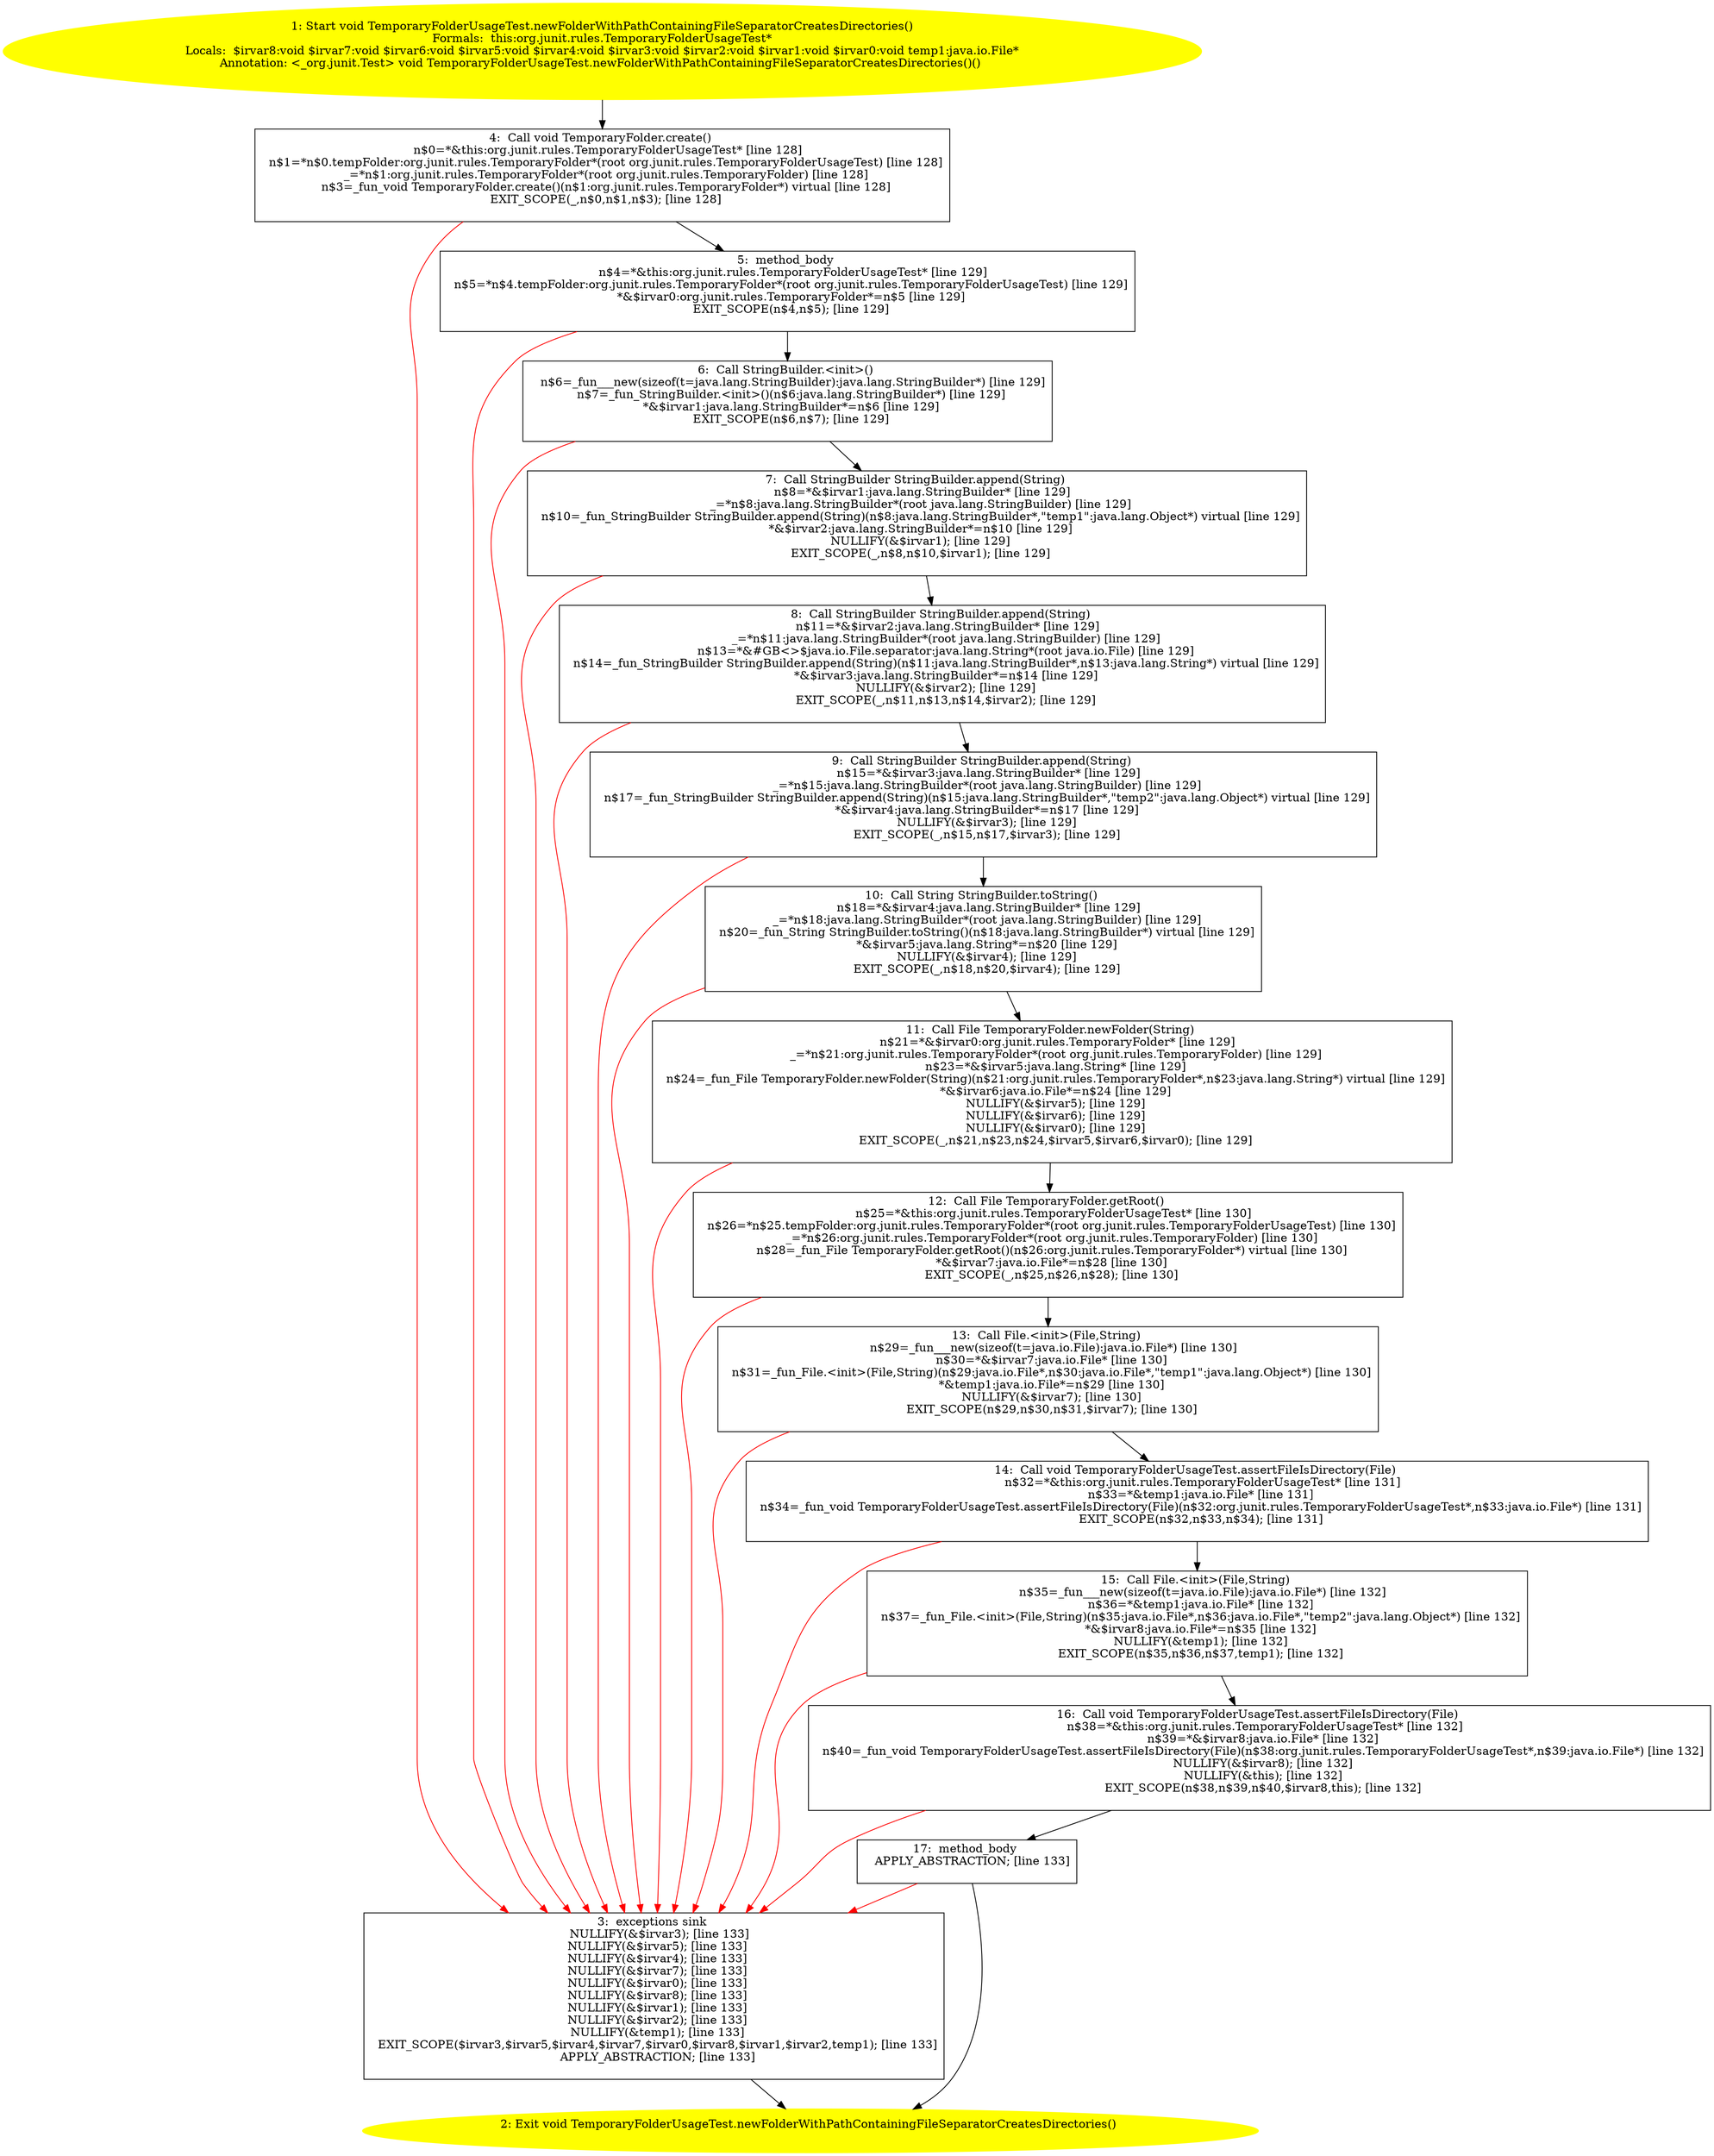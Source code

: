 /* @generated */
digraph cfg {
"org.junit.rules.TemporaryFolderUsageTest.newFolderWithPathContainingFileSeparatorCreatesDirectories(.b9bd6ecc3b954ab8c51f1bcddee95402_1" [label="1: Start void TemporaryFolderUsageTest.newFolderWithPathContainingFileSeparatorCreatesDirectories()\nFormals:  this:org.junit.rules.TemporaryFolderUsageTest*\nLocals:  $irvar8:void $irvar7:void $irvar6:void $irvar5:void $irvar4:void $irvar3:void $irvar2:void $irvar1:void $irvar0:void temp1:java.io.File*\nAnnotation: <_org.junit.Test> void TemporaryFolderUsageTest.newFolderWithPathContainingFileSeparatorCreatesDirectories()() \n  " color=yellow style=filled]
	

	 "org.junit.rules.TemporaryFolderUsageTest.newFolderWithPathContainingFileSeparatorCreatesDirectories(.b9bd6ecc3b954ab8c51f1bcddee95402_1" -> "org.junit.rules.TemporaryFolderUsageTest.newFolderWithPathContainingFileSeparatorCreatesDirectories(.b9bd6ecc3b954ab8c51f1bcddee95402_4" ;
"org.junit.rules.TemporaryFolderUsageTest.newFolderWithPathContainingFileSeparatorCreatesDirectories(.b9bd6ecc3b954ab8c51f1bcddee95402_2" [label="2: Exit void TemporaryFolderUsageTest.newFolderWithPathContainingFileSeparatorCreatesDirectories() \n  " color=yellow style=filled]
	

"org.junit.rules.TemporaryFolderUsageTest.newFolderWithPathContainingFileSeparatorCreatesDirectories(.b9bd6ecc3b954ab8c51f1bcddee95402_3" [label="3:  exceptions sink \n   NULLIFY(&$irvar3); [line 133]\n  NULLIFY(&$irvar5); [line 133]\n  NULLIFY(&$irvar4); [line 133]\n  NULLIFY(&$irvar7); [line 133]\n  NULLIFY(&$irvar0); [line 133]\n  NULLIFY(&$irvar8); [line 133]\n  NULLIFY(&$irvar1); [line 133]\n  NULLIFY(&$irvar2); [line 133]\n  NULLIFY(&temp1); [line 133]\n  EXIT_SCOPE($irvar3,$irvar5,$irvar4,$irvar7,$irvar0,$irvar8,$irvar1,$irvar2,temp1); [line 133]\n  APPLY_ABSTRACTION; [line 133]\n " shape="box"]
	

	 "org.junit.rules.TemporaryFolderUsageTest.newFolderWithPathContainingFileSeparatorCreatesDirectories(.b9bd6ecc3b954ab8c51f1bcddee95402_3" -> "org.junit.rules.TemporaryFolderUsageTest.newFolderWithPathContainingFileSeparatorCreatesDirectories(.b9bd6ecc3b954ab8c51f1bcddee95402_2" ;
"org.junit.rules.TemporaryFolderUsageTest.newFolderWithPathContainingFileSeparatorCreatesDirectories(.b9bd6ecc3b954ab8c51f1bcddee95402_4" [label="4:  Call void TemporaryFolder.create() \n   n$0=*&this:org.junit.rules.TemporaryFolderUsageTest* [line 128]\n  n$1=*n$0.tempFolder:org.junit.rules.TemporaryFolder*(root org.junit.rules.TemporaryFolderUsageTest) [line 128]\n  _=*n$1:org.junit.rules.TemporaryFolder*(root org.junit.rules.TemporaryFolder) [line 128]\n  n$3=_fun_void TemporaryFolder.create()(n$1:org.junit.rules.TemporaryFolder*) virtual [line 128]\n  EXIT_SCOPE(_,n$0,n$1,n$3); [line 128]\n " shape="box"]
	

	 "org.junit.rules.TemporaryFolderUsageTest.newFolderWithPathContainingFileSeparatorCreatesDirectories(.b9bd6ecc3b954ab8c51f1bcddee95402_4" -> "org.junit.rules.TemporaryFolderUsageTest.newFolderWithPathContainingFileSeparatorCreatesDirectories(.b9bd6ecc3b954ab8c51f1bcddee95402_5" ;
	 "org.junit.rules.TemporaryFolderUsageTest.newFolderWithPathContainingFileSeparatorCreatesDirectories(.b9bd6ecc3b954ab8c51f1bcddee95402_4" -> "org.junit.rules.TemporaryFolderUsageTest.newFolderWithPathContainingFileSeparatorCreatesDirectories(.b9bd6ecc3b954ab8c51f1bcddee95402_3" [color="red" ];
"org.junit.rules.TemporaryFolderUsageTest.newFolderWithPathContainingFileSeparatorCreatesDirectories(.b9bd6ecc3b954ab8c51f1bcddee95402_5" [label="5:  method_body \n   n$4=*&this:org.junit.rules.TemporaryFolderUsageTest* [line 129]\n  n$5=*n$4.tempFolder:org.junit.rules.TemporaryFolder*(root org.junit.rules.TemporaryFolderUsageTest) [line 129]\n  *&$irvar0:org.junit.rules.TemporaryFolder*=n$5 [line 129]\n  EXIT_SCOPE(n$4,n$5); [line 129]\n " shape="box"]
	

	 "org.junit.rules.TemporaryFolderUsageTest.newFolderWithPathContainingFileSeparatorCreatesDirectories(.b9bd6ecc3b954ab8c51f1bcddee95402_5" -> "org.junit.rules.TemporaryFolderUsageTest.newFolderWithPathContainingFileSeparatorCreatesDirectories(.b9bd6ecc3b954ab8c51f1bcddee95402_6" ;
	 "org.junit.rules.TemporaryFolderUsageTest.newFolderWithPathContainingFileSeparatorCreatesDirectories(.b9bd6ecc3b954ab8c51f1bcddee95402_5" -> "org.junit.rules.TemporaryFolderUsageTest.newFolderWithPathContainingFileSeparatorCreatesDirectories(.b9bd6ecc3b954ab8c51f1bcddee95402_3" [color="red" ];
"org.junit.rules.TemporaryFolderUsageTest.newFolderWithPathContainingFileSeparatorCreatesDirectories(.b9bd6ecc3b954ab8c51f1bcddee95402_6" [label="6:  Call StringBuilder.<init>() \n   n$6=_fun___new(sizeof(t=java.lang.StringBuilder):java.lang.StringBuilder*) [line 129]\n  n$7=_fun_StringBuilder.<init>()(n$6:java.lang.StringBuilder*) [line 129]\n  *&$irvar1:java.lang.StringBuilder*=n$6 [line 129]\n  EXIT_SCOPE(n$6,n$7); [line 129]\n " shape="box"]
	

	 "org.junit.rules.TemporaryFolderUsageTest.newFolderWithPathContainingFileSeparatorCreatesDirectories(.b9bd6ecc3b954ab8c51f1bcddee95402_6" -> "org.junit.rules.TemporaryFolderUsageTest.newFolderWithPathContainingFileSeparatorCreatesDirectories(.b9bd6ecc3b954ab8c51f1bcddee95402_7" ;
	 "org.junit.rules.TemporaryFolderUsageTest.newFolderWithPathContainingFileSeparatorCreatesDirectories(.b9bd6ecc3b954ab8c51f1bcddee95402_6" -> "org.junit.rules.TemporaryFolderUsageTest.newFolderWithPathContainingFileSeparatorCreatesDirectories(.b9bd6ecc3b954ab8c51f1bcddee95402_3" [color="red" ];
"org.junit.rules.TemporaryFolderUsageTest.newFolderWithPathContainingFileSeparatorCreatesDirectories(.b9bd6ecc3b954ab8c51f1bcddee95402_7" [label="7:  Call StringBuilder StringBuilder.append(String) \n   n$8=*&$irvar1:java.lang.StringBuilder* [line 129]\n  _=*n$8:java.lang.StringBuilder*(root java.lang.StringBuilder) [line 129]\n  n$10=_fun_StringBuilder StringBuilder.append(String)(n$8:java.lang.StringBuilder*,\"temp1\":java.lang.Object*) virtual [line 129]\n  *&$irvar2:java.lang.StringBuilder*=n$10 [line 129]\n  NULLIFY(&$irvar1); [line 129]\n  EXIT_SCOPE(_,n$8,n$10,$irvar1); [line 129]\n " shape="box"]
	

	 "org.junit.rules.TemporaryFolderUsageTest.newFolderWithPathContainingFileSeparatorCreatesDirectories(.b9bd6ecc3b954ab8c51f1bcddee95402_7" -> "org.junit.rules.TemporaryFolderUsageTest.newFolderWithPathContainingFileSeparatorCreatesDirectories(.b9bd6ecc3b954ab8c51f1bcddee95402_8" ;
	 "org.junit.rules.TemporaryFolderUsageTest.newFolderWithPathContainingFileSeparatorCreatesDirectories(.b9bd6ecc3b954ab8c51f1bcddee95402_7" -> "org.junit.rules.TemporaryFolderUsageTest.newFolderWithPathContainingFileSeparatorCreatesDirectories(.b9bd6ecc3b954ab8c51f1bcddee95402_3" [color="red" ];
"org.junit.rules.TemporaryFolderUsageTest.newFolderWithPathContainingFileSeparatorCreatesDirectories(.b9bd6ecc3b954ab8c51f1bcddee95402_8" [label="8:  Call StringBuilder StringBuilder.append(String) \n   n$11=*&$irvar2:java.lang.StringBuilder* [line 129]\n  _=*n$11:java.lang.StringBuilder*(root java.lang.StringBuilder) [line 129]\n  n$13=*&#GB<>$java.io.File.separator:java.lang.String*(root java.io.File) [line 129]\n  n$14=_fun_StringBuilder StringBuilder.append(String)(n$11:java.lang.StringBuilder*,n$13:java.lang.String*) virtual [line 129]\n  *&$irvar3:java.lang.StringBuilder*=n$14 [line 129]\n  NULLIFY(&$irvar2); [line 129]\n  EXIT_SCOPE(_,n$11,n$13,n$14,$irvar2); [line 129]\n " shape="box"]
	

	 "org.junit.rules.TemporaryFolderUsageTest.newFolderWithPathContainingFileSeparatorCreatesDirectories(.b9bd6ecc3b954ab8c51f1bcddee95402_8" -> "org.junit.rules.TemporaryFolderUsageTest.newFolderWithPathContainingFileSeparatorCreatesDirectories(.b9bd6ecc3b954ab8c51f1bcddee95402_9" ;
	 "org.junit.rules.TemporaryFolderUsageTest.newFolderWithPathContainingFileSeparatorCreatesDirectories(.b9bd6ecc3b954ab8c51f1bcddee95402_8" -> "org.junit.rules.TemporaryFolderUsageTest.newFolderWithPathContainingFileSeparatorCreatesDirectories(.b9bd6ecc3b954ab8c51f1bcddee95402_3" [color="red" ];
"org.junit.rules.TemporaryFolderUsageTest.newFolderWithPathContainingFileSeparatorCreatesDirectories(.b9bd6ecc3b954ab8c51f1bcddee95402_9" [label="9:  Call StringBuilder StringBuilder.append(String) \n   n$15=*&$irvar3:java.lang.StringBuilder* [line 129]\n  _=*n$15:java.lang.StringBuilder*(root java.lang.StringBuilder) [line 129]\n  n$17=_fun_StringBuilder StringBuilder.append(String)(n$15:java.lang.StringBuilder*,\"temp2\":java.lang.Object*) virtual [line 129]\n  *&$irvar4:java.lang.StringBuilder*=n$17 [line 129]\n  NULLIFY(&$irvar3); [line 129]\n  EXIT_SCOPE(_,n$15,n$17,$irvar3); [line 129]\n " shape="box"]
	

	 "org.junit.rules.TemporaryFolderUsageTest.newFolderWithPathContainingFileSeparatorCreatesDirectories(.b9bd6ecc3b954ab8c51f1bcddee95402_9" -> "org.junit.rules.TemporaryFolderUsageTest.newFolderWithPathContainingFileSeparatorCreatesDirectories(.b9bd6ecc3b954ab8c51f1bcddee95402_10" ;
	 "org.junit.rules.TemporaryFolderUsageTest.newFolderWithPathContainingFileSeparatorCreatesDirectories(.b9bd6ecc3b954ab8c51f1bcddee95402_9" -> "org.junit.rules.TemporaryFolderUsageTest.newFolderWithPathContainingFileSeparatorCreatesDirectories(.b9bd6ecc3b954ab8c51f1bcddee95402_3" [color="red" ];
"org.junit.rules.TemporaryFolderUsageTest.newFolderWithPathContainingFileSeparatorCreatesDirectories(.b9bd6ecc3b954ab8c51f1bcddee95402_10" [label="10:  Call String StringBuilder.toString() \n   n$18=*&$irvar4:java.lang.StringBuilder* [line 129]\n  _=*n$18:java.lang.StringBuilder*(root java.lang.StringBuilder) [line 129]\n  n$20=_fun_String StringBuilder.toString()(n$18:java.lang.StringBuilder*) virtual [line 129]\n  *&$irvar5:java.lang.String*=n$20 [line 129]\n  NULLIFY(&$irvar4); [line 129]\n  EXIT_SCOPE(_,n$18,n$20,$irvar4); [line 129]\n " shape="box"]
	

	 "org.junit.rules.TemporaryFolderUsageTest.newFolderWithPathContainingFileSeparatorCreatesDirectories(.b9bd6ecc3b954ab8c51f1bcddee95402_10" -> "org.junit.rules.TemporaryFolderUsageTest.newFolderWithPathContainingFileSeparatorCreatesDirectories(.b9bd6ecc3b954ab8c51f1bcddee95402_11" ;
	 "org.junit.rules.TemporaryFolderUsageTest.newFolderWithPathContainingFileSeparatorCreatesDirectories(.b9bd6ecc3b954ab8c51f1bcddee95402_10" -> "org.junit.rules.TemporaryFolderUsageTest.newFolderWithPathContainingFileSeparatorCreatesDirectories(.b9bd6ecc3b954ab8c51f1bcddee95402_3" [color="red" ];
"org.junit.rules.TemporaryFolderUsageTest.newFolderWithPathContainingFileSeparatorCreatesDirectories(.b9bd6ecc3b954ab8c51f1bcddee95402_11" [label="11:  Call File TemporaryFolder.newFolder(String) \n   n$21=*&$irvar0:org.junit.rules.TemporaryFolder* [line 129]\n  _=*n$21:org.junit.rules.TemporaryFolder*(root org.junit.rules.TemporaryFolder) [line 129]\n  n$23=*&$irvar5:java.lang.String* [line 129]\n  n$24=_fun_File TemporaryFolder.newFolder(String)(n$21:org.junit.rules.TemporaryFolder*,n$23:java.lang.String*) virtual [line 129]\n  *&$irvar6:java.io.File*=n$24 [line 129]\n  NULLIFY(&$irvar5); [line 129]\n  NULLIFY(&$irvar6); [line 129]\n  NULLIFY(&$irvar0); [line 129]\n  EXIT_SCOPE(_,n$21,n$23,n$24,$irvar5,$irvar6,$irvar0); [line 129]\n " shape="box"]
	

	 "org.junit.rules.TemporaryFolderUsageTest.newFolderWithPathContainingFileSeparatorCreatesDirectories(.b9bd6ecc3b954ab8c51f1bcddee95402_11" -> "org.junit.rules.TemporaryFolderUsageTest.newFolderWithPathContainingFileSeparatorCreatesDirectories(.b9bd6ecc3b954ab8c51f1bcddee95402_12" ;
	 "org.junit.rules.TemporaryFolderUsageTest.newFolderWithPathContainingFileSeparatorCreatesDirectories(.b9bd6ecc3b954ab8c51f1bcddee95402_11" -> "org.junit.rules.TemporaryFolderUsageTest.newFolderWithPathContainingFileSeparatorCreatesDirectories(.b9bd6ecc3b954ab8c51f1bcddee95402_3" [color="red" ];
"org.junit.rules.TemporaryFolderUsageTest.newFolderWithPathContainingFileSeparatorCreatesDirectories(.b9bd6ecc3b954ab8c51f1bcddee95402_12" [label="12:  Call File TemporaryFolder.getRoot() \n   n$25=*&this:org.junit.rules.TemporaryFolderUsageTest* [line 130]\n  n$26=*n$25.tempFolder:org.junit.rules.TemporaryFolder*(root org.junit.rules.TemporaryFolderUsageTest) [line 130]\n  _=*n$26:org.junit.rules.TemporaryFolder*(root org.junit.rules.TemporaryFolder) [line 130]\n  n$28=_fun_File TemporaryFolder.getRoot()(n$26:org.junit.rules.TemporaryFolder*) virtual [line 130]\n  *&$irvar7:java.io.File*=n$28 [line 130]\n  EXIT_SCOPE(_,n$25,n$26,n$28); [line 130]\n " shape="box"]
	

	 "org.junit.rules.TemporaryFolderUsageTest.newFolderWithPathContainingFileSeparatorCreatesDirectories(.b9bd6ecc3b954ab8c51f1bcddee95402_12" -> "org.junit.rules.TemporaryFolderUsageTest.newFolderWithPathContainingFileSeparatorCreatesDirectories(.b9bd6ecc3b954ab8c51f1bcddee95402_13" ;
	 "org.junit.rules.TemporaryFolderUsageTest.newFolderWithPathContainingFileSeparatorCreatesDirectories(.b9bd6ecc3b954ab8c51f1bcddee95402_12" -> "org.junit.rules.TemporaryFolderUsageTest.newFolderWithPathContainingFileSeparatorCreatesDirectories(.b9bd6ecc3b954ab8c51f1bcddee95402_3" [color="red" ];
"org.junit.rules.TemporaryFolderUsageTest.newFolderWithPathContainingFileSeparatorCreatesDirectories(.b9bd6ecc3b954ab8c51f1bcddee95402_13" [label="13:  Call File.<init>(File,String) \n   n$29=_fun___new(sizeof(t=java.io.File):java.io.File*) [line 130]\n  n$30=*&$irvar7:java.io.File* [line 130]\n  n$31=_fun_File.<init>(File,String)(n$29:java.io.File*,n$30:java.io.File*,\"temp1\":java.lang.Object*) [line 130]\n  *&temp1:java.io.File*=n$29 [line 130]\n  NULLIFY(&$irvar7); [line 130]\n  EXIT_SCOPE(n$29,n$30,n$31,$irvar7); [line 130]\n " shape="box"]
	

	 "org.junit.rules.TemporaryFolderUsageTest.newFolderWithPathContainingFileSeparatorCreatesDirectories(.b9bd6ecc3b954ab8c51f1bcddee95402_13" -> "org.junit.rules.TemporaryFolderUsageTest.newFolderWithPathContainingFileSeparatorCreatesDirectories(.b9bd6ecc3b954ab8c51f1bcddee95402_14" ;
	 "org.junit.rules.TemporaryFolderUsageTest.newFolderWithPathContainingFileSeparatorCreatesDirectories(.b9bd6ecc3b954ab8c51f1bcddee95402_13" -> "org.junit.rules.TemporaryFolderUsageTest.newFolderWithPathContainingFileSeparatorCreatesDirectories(.b9bd6ecc3b954ab8c51f1bcddee95402_3" [color="red" ];
"org.junit.rules.TemporaryFolderUsageTest.newFolderWithPathContainingFileSeparatorCreatesDirectories(.b9bd6ecc3b954ab8c51f1bcddee95402_14" [label="14:  Call void TemporaryFolderUsageTest.assertFileIsDirectory(File) \n   n$32=*&this:org.junit.rules.TemporaryFolderUsageTest* [line 131]\n  n$33=*&temp1:java.io.File* [line 131]\n  n$34=_fun_void TemporaryFolderUsageTest.assertFileIsDirectory(File)(n$32:org.junit.rules.TemporaryFolderUsageTest*,n$33:java.io.File*) [line 131]\n  EXIT_SCOPE(n$32,n$33,n$34); [line 131]\n " shape="box"]
	

	 "org.junit.rules.TemporaryFolderUsageTest.newFolderWithPathContainingFileSeparatorCreatesDirectories(.b9bd6ecc3b954ab8c51f1bcddee95402_14" -> "org.junit.rules.TemporaryFolderUsageTest.newFolderWithPathContainingFileSeparatorCreatesDirectories(.b9bd6ecc3b954ab8c51f1bcddee95402_15" ;
	 "org.junit.rules.TemporaryFolderUsageTest.newFolderWithPathContainingFileSeparatorCreatesDirectories(.b9bd6ecc3b954ab8c51f1bcddee95402_14" -> "org.junit.rules.TemporaryFolderUsageTest.newFolderWithPathContainingFileSeparatorCreatesDirectories(.b9bd6ecc3b954ab8c51f1bcddee95402_3" [color="red" ];
"org.junit.rules.TemporaryFolderUsageTest.newFolderWithPathContainingFileSeparatorCreatesDirectories(.b9bd6ecc3b954ab8c51f1bcddee95402_15" [label="15:  Call File.<init>(File,String) \n   n$35=_fun___new(sizeof(t=java.io.File):java.io.File*) [line 132]\n  n$36=*&temp1:java.io.File* [line 132]\n  n$37=_fun_File.<init>(File,String)(n$35:java.io.File*,n$36:java.io.File*,\"temp2\":java.lang.Object*) [line 132]\n  *&$irvar8:java.io.File*=n$35 [line 132]\n  NULLIFY(&temp1); [line 132]\n  EXIT_SCOPE(n$35,n$36,n$37,temp1); [line 132]\n " shape="box"]
	

	 "org.junit.rules.TemporaryFolderUsageTest.newFolderWithPathContainingFileSeparatorCreatesDirectories(.b9bd6ecc3b954ab8c51f1bcddee95402_15" -> "org.junit.rules.TemporaryFolderUsageTest.newFolderWithPathContainingFileSeparatorCreatesDirectories(.b9bd6ecc3b954ab8c51f1bcddee95402_16" ;
	 "org.junit.rules.TemporaryFolderUsageTest.newFolderWithPathContainingFileSeparatorCreatesDirectories(.b9bd6ecc3b954ab8c51f1bcddee95402_15" -> "org.junit.rules.TemporaryFolderUsageTest.newFolderWithPathContainingFileSeparatorCreatesDirectories(.b9bd6ecc3b954ab8c51f1bcddee95402_3" [color="red" ];
"org.junit.rules.TemporaryFolderUsageTest.newFolderWithPathContainingFileSeparatorCreatesDirectories(.b9bd6ecc3b954ab8c51f1bcddee95402_16" [label="16:  Call void TemporaryFolderUsageTest.assertFileIsDirectory(File) \n   n$38=*&this:org.junit.rules.TemporaryFolderUsageTest* [line 132]\n  n$39=*&$irvar8:java.io.File* [line 132]\n  n$40=_fun_void TemporaryFolderUsageTest.assertFileIsDirectory(File)(n$38:org.junit.rules.TemporaryFolderUsageTest*,n$39:java.io.File*) [line 132]\n  NULLIFY(&$irvar8); [line 132]\n  NULLIFY(&this); [line 132]\n  EXIT_SCOPE(n$38,n$39,n$40,$irvar8,this); [line 132]\n " shape="box"]
	

	 "org.junit.rules.TemporaryFolderUsageTest.newFolderWithPathContainingFileSeparatorCreatesDirectories(.b9bd6ecc3b954ab8c51f1bcddee95402_16" -> "org.junit.rules.TemporaryFolderUsageTest.newFolderWithPathContainingFileSeparatorCreatesDirectories(.b9bd6ecc3b954ab8c51f1bcddee95402_17" ;
	 "org.junit.rules.TemporaryFolderUsageTest.newFolderWithPathContainingFileSeparatorCreatesDirectories(.b9bd6ecc3b954ab8c51f1bcddee95402_16" -> "org.junit.rules.TemporaryFolderUsageTest.newFolderWithPathContainingFileSeparatorCreatesDirectories(.b9bd6ecc3b954ab8c51f1bcddee95402_3" [color="red" ];
"org.junit.rules.TemporaryFolderUsageTest.newFolderWithPathContainingFileSeparatorCreatesDirectories(.b9bd6ecc3b954ab8c51f1bcddee95402_17" [label="17:  method_body \n   APPLY_ABSTRACTION; [line 133]\n " shape="box"]
	

	 "org.junit.rules.TemporaryFolderUsageTest.newFolderWithPathContainingFileSeparatorCreatesDirectories(.b9bd6ecc3b954ab8c51f1bcddee95402_17" -> "org.junit.rules.TemporaryFolderUsageTest.newFolderWithPathContainingFileSeparatorCreatesDirectories(.b9bd6ecc3b954ab8c51f1bcddee95402_2" ;
	 "org.junit.rules.TemporaryFolderUsageTest.newFolderWithPathContainingFileSeparatorCreatesDirectories(.b9bd6ecc3b954ab8c51f1bcddee95402_17" -> "org.junit.rules.TemporaryFolderUsageTest.newFolderWithPathContainingFileSeparatorCreatesDirectories(.b9bd6ecc3b954ab8c51f1bcddee95402_3" [color="red" ];
}
